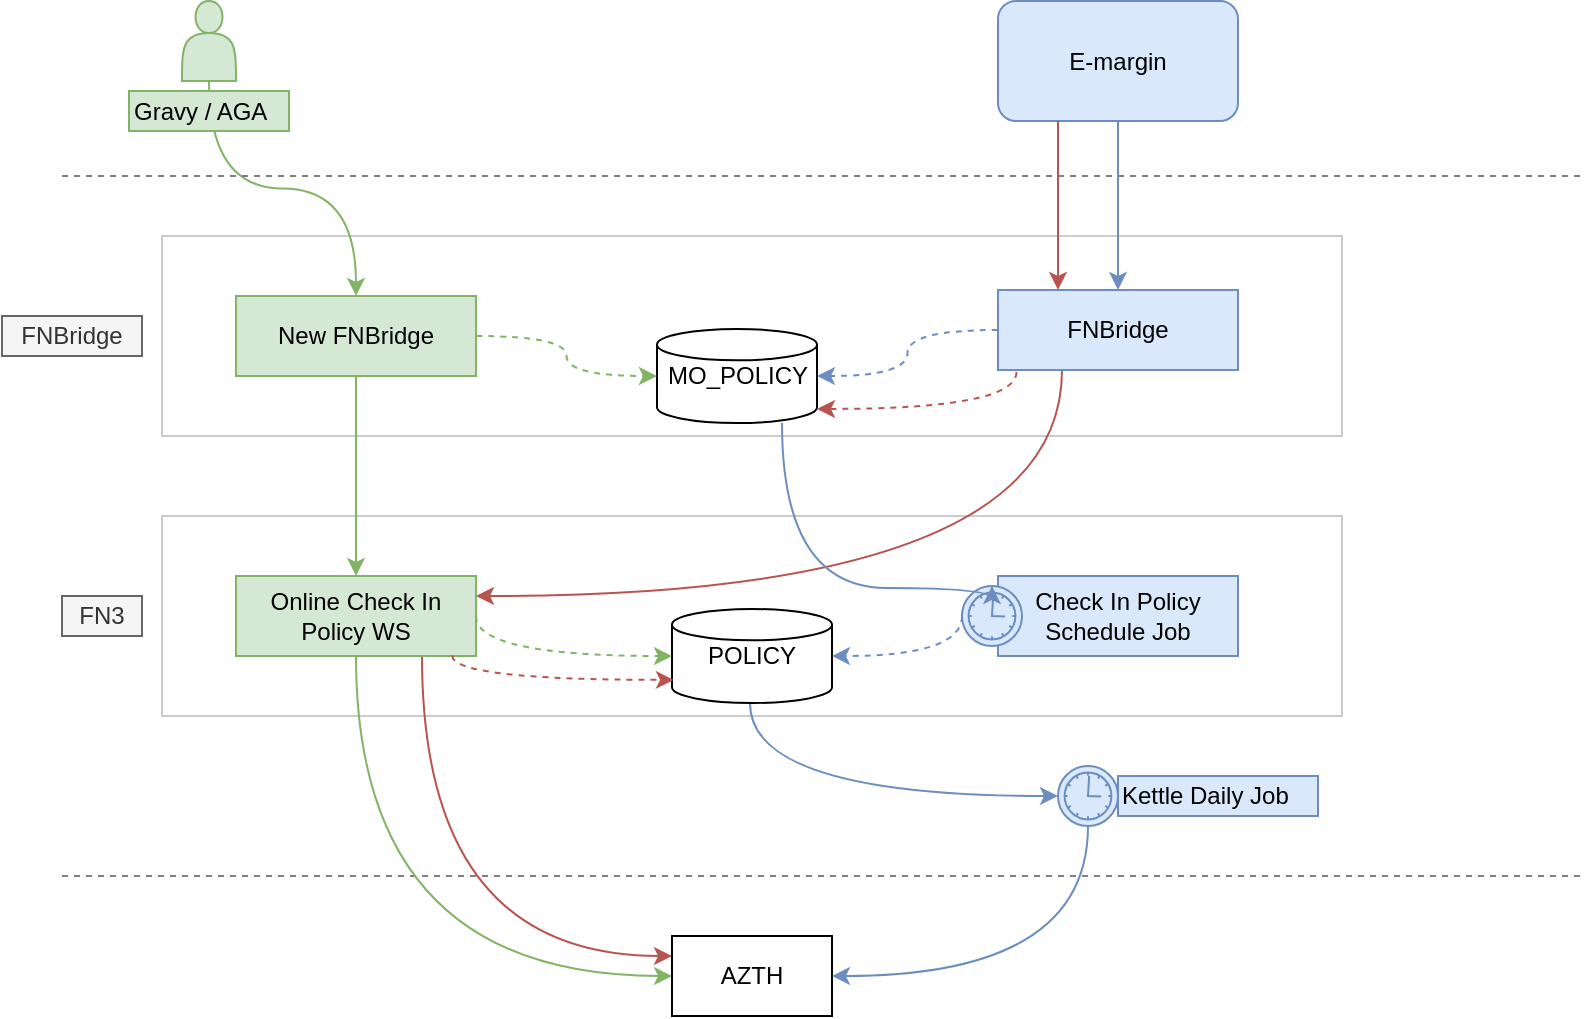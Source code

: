 <mxfile version="10.4.8" type="github"><diagram id="kxdKC94dlKpn0LHNbHIM" name="Page-1"><mxGraphModel dx="887" dy="521" grid="1" gridSize="10" guides="1" tooltips="1" connect="1" arrows="1" fold="1" page="1" pageScale="1" pageWidth="850" pageHeight="1100" math="0" shadow="0"><root><mxCell id="0"/><mxCell id="1" parent="0"/><mxCell id="3mwVmuwzy4nXPfia8OvA-8" value="" style="rounded=0;whiteSpace=wrap;html=1;strokeColor=#CCCCCC;" vertex="1" parent="1"><mxGeometry x="110" y="450" width="590" height="100" as="geometry"/></mxCell><mxCell id="3mwVmuwzy4nXPfia8OvA-11" value="" style="rounded=0;whiteSpace=wrap;html=1;strokeColor=#CCCCCC;" vertex="1" parent="1"><mxGeometry x="110" y="310" width="590" height="100" as="geometry"/></mxCell><mxCell id="3mwVmuwzy4nXPfia8OvA-34" style="edgeStyle=orthogonalEdgeStyle;curved=1;rounded=0;orthogonalLoop=1;jettySize=auto;html=1;fillColor=#d5e8d4;strokeColor=#82b366;" edge="1" parent="1" source="3mwVmuwzy4nXPfia8OvA-1" target="3mwVmuwzy4nXPfia8OvA-6"><mxGeometry relative="1" as="geometry"/></mxCell><mxCell id="3mwVmuwzy4nXPfia8OvA-1" value="" style="shape=actor;whiteSpace=wrap;html=1;fillColor=#d5e8d4;strokeColor=#82b366;" vertex="1" parent="1"><mxGeometry x="120" y="192.5" width="27" height="40" as="geometry"/></mxCell><mxCell id="3mwVmuwzy4nXPfia8OvA-2" value="Gravy / AGA" style="text;html=1;resizable=0;points=[];autosize=1;align=left;verticalAlign=top;spacingTop=-4;fillColor=#d5e8d4;strokeColor=#82b366;" vertex="1" parent="1"><mxGeometry x="93.5" y="237.5" width="80" height="20" as="geometry"/></mxCell><mxCell id="3mwVmuwzy4nXPfia8OvA-3" value="" style="endArrow=none;dashed=1;html=1;strokeColor=#808080;" edge="1" parent="1"><mxGeometry width="50" height="50" relative="1" as="geometry"><mxPoint x="60" y="280" as="sourcePoint"/><mxPoint x="820" y="280" as="targetPoint"/></mxGeometry></mxCell><mxCell id="3mwVmuwzy4nXPfia8OvA-4" value="" style="endArrow=none;dashed=1;html=1;strokeColor=#808080;" edge="1" parent="1"><mxGeometry width="50" height="50" relative="1" as="geometry"><mxPoint x="60" y="630" as="sourcePoint"/><mxPoint x="820" y="630" as="targetPoint"/></mxGeometry></mxCell><mxCell id="3mwVmuwzy4nXPfia8OvA-33" style="edgeStyle=orthogonalEdgeStyle;curved=1;rounded=0;orthogonalLoop=1;jettySize=auto;html=1;fillColor=#dae8fc;strokeColor=#6c8ebf;" edge="1" parent="1" source="3mwVmuwzy4nXPfia8OvA-5" target="3mwVmuwzy4nXPfia8OvA-7"><mxGeometry relative="1" as="geometry"/></mxCell><mxCell id="3mwVmuwzy4nXPfia8OvA-5" value="E-margin" style="rounded=1;whiteSpace=wrap;html=1;fillColor=#dae8fc;strokeColor=#6c8ebf;" vertex="1" parent="1"><mxGeometry x="528" y="192.5" width="120" height="60" as="geometry"/></mxCell><mxCell id="3mwVmuwzy4nXPfia8OvA-26" style="edgeStyle=orthogonalEdgeStyle;curved=1;rounded=0;orthogonalLoop=1;jettySize=auto;html=1;fillColor=#d5e8d4;strokeColor=#82b366;" edge="1" parent="1" source="3mwVmuwzy4nXPfia8OvA-6" target="3mwVmuwzy4nXPfia8OvA-12"><mxGeometry relative="1" as="geometry"/></mxCell><mxCell id="3mwVmuwzy4nXPfia8OvA-6" value="New FNBridge" style="rounded=0;whiteSpace=wrap;html=1;fillColor=#d5e8d4;strokeColor=#82b366;" vertex="1" parent="1"><mxGeometry x="147" y="340" width="120" height="40" as="geometry"/></mxCell><mxCell id="3mwVmuwzy4nXPfia8OvA-39" style="edgeStyle=orthogonalEdgeStyle;curved=1;rounded=0;orthogonalLoop=1;jettySize=auto;html=1;entryX=1;entryY=0.25;entryDx=0;entryDy=0;strokeColor=#b85450;fillColor=#f8cecc;" edge="1" parent="1" source="3mwVmuwzy4nXPfia8OvA-7" target="3mwVmuwzy4nXPfia8OvA-12"><mxGeometry relative="1" as="geometry"><Array as="points"><mxPoint x="560" y="490"/></Array></mxGeometry></mxCell><mxCell id="3mwVmuwzy4nXPfia8OvA-7" value="FNBridge" style="rounded=0;whiteSpace=wrap;html=1;fillColor=#dae8fc;strokeColor=#6c8ebf;" vertex="1" parent="1"><mxGeometry x="528" y="337" width="120" height="40" as="geometry"/></mxCell><mxCell id="3mwVmuwzy4nXPfia8OvA-29" style="edgeStyle=orthogonalEdgeStyle;curved=1;rounded=0;orthogonalLoop=1;jettySize=auto;html=1;entryX=0;entryY=0.5;entryDx=0;entryDy=0;fillColor=#d5e8d4;strokeColor=#82b366;" edge="1" parent="1" source="3mwVmuwzy4nXPfia8OvA-12" target="3mwVmuwzy4nXPfia8OvA-16"><mxGeometry relative="1" as="geometry"><Array as="points"><mxPoint x="207" y="680"/></Array></mxGeometry></mxCell><mxCell id="3mwVmuwzy4nXPfia8OvA-40" style="edgeStyle=orthogonalEdgeStyle;curved=1;rounded=0;orthogonalLoop=1;jettySize=auto;html=1;entryX=0;entryY=0.25;entryDx=0;entryDy=0;strokeColor=#b85450;fillColor=#f8cecc;" edge="1" parent="1" source="3mwVmuwzy4nXPfia8OvA-12" target="3mwVmuwzy4nXPfia8OvA-16"><mxGeometry relative="1" as="geometry"><Array as="points"><mxPoint x="240" y="670"/></Array></mxGeometry></mxCell><mxCell id="3mwVmuwzy4nXPfia8OvA-12" value="Online Check In Policy WS" style="rounded=0;whiteSpace=wrap;html=1;fillColor=#d5e8d4;strokeColor=#82b366;" vertex="1" parent="1"><mxGeometry x="147" y="480" width="120" height="40" as="geometry"/></mxCell><mxCell id="3mwVmuwzy4nXPfia8OvA-13" value="Check In Policy Schedule Job" style="rounded=0;whiteSpace=wrap;html=1;fillColor=#dae8fc;strokeColor=#6c8ebf;" vertex="1" parent="1"><mxGeometry x="528" y="480" width="120" height="40" as="geometry"/></mxCell><mxCell id="3mwVmuwzy4nXPfia8OvA-14" value="" style="shape=mxgraph.bpmn.shape;html=1;verticalLabelPosition=bottom;labelBackgroundColor=#ffffff;verticalAlign=top;align=center;perimeter=ellipsePerimeter;outlineConnect=0;outline=standard;symbol=timer;fillColor=#dae8fc;strokeColor=#6c8ebf;" vertex="1" parent="1"><mxGeometry x="510" y="485" width="30" height="30" as="geometry"/></mxCell><mxCell id="3mwVmuwzy4nXPfia8OvA-36" style="edgeStyle=orthogonalEdgeStyle;curved=1;rounded=0;orthogonalLoop=1;jettySize=auto;html=1;entryX=0.5;entryY=0;entryDx=0;entryDy=0;fillColor=#dae8fc;strokeColor=#6c8ebf;" edge="1" parent="1" source="3mwVmuwzy4nXPfia8OvA-15" target="3mwVmuwzy4nXPfia8OvA-14"><mxGeometry relative="1" as="geometry"><Array as="points"><mxPoint x="420" y="486"/></Array></mxGeometry></mxCell><mxCell id="3mwVmuwzy4nXPfia8OvA-15" value="MO_POLICY" style="strokeWidth=1;html=1;shape=mxgraph.flowchart.database;whiteSpace=wrap;" vertex="1" parent="1"><mxGeometry x="357.5" y="356.5" width="80" height="47" as="geometry"/></mxCell><mxCell id="3mwVmuwzy4nXPfia8OvA-16" value="AZTH" style="rounded=0;whiteSpace=wrap;html=1;strokeWidth=1;" vertex="1" parent="1"><mxGeometry x="365" y="660" width="80" height="40" as="geometry"/></mxCell><mxCell id="3mwVmuwzy4nXPfia8OvA-31" style="edgeStyle=orthogonalEdgeStyle;curved=1;rounded=0;orthogonalLoop=1;jettySize=auto;html=1;entryX=0;entryY=0.5;entryDx=0;entryDy=0;fillColor=#dae8fc;strokeColor=#6c8ebf;" edge="1" parent="1" source="3mwVmuwzy4nXPfia8OvA-17" target="3mwVmuwzy4nXPfia8OvA-20"><mxGeometry relative="1" as="geometry"><Array as="points"><mxPoint x="404" y="590"/></Array></mxGeometry></mxCell><mxCell id="3mwVmuwzy4nXPfia8OvA-17" value="POLICY" style="strokeWidth=1;html=1;shape=mxgraph.flowchart.database;whiteSpace=wrap;" vertex="1" parent="1"><mxGeometry x="365" y="496.5" width="80" height="47" as="geometry"/></mxCell><mxCell id="3mwVmuwzy4nXPfia8OvA-18" value="FNBridge" style="text;html=1;strokeColor=#666666;fillColor=#f5f5f5;align=center;verticalAlign=middle;whiteSpace=wrap;rounded=0;fontColor=#333333;" vertex="1" parent="1"><mxGeometry x="30" y="350" width="70" height="20" as="geometry"/></mxCell><mxCell id="3mwVmuwzy4nXPfia8OvA-19" value="FN3" style="text;html=1;strokeColor=#666666;fillColor=#f5f5f5;align=center;verticalAlign=middle;whiteSpace=wrap;rounded=0;fontColor=#333333;" vertex="1" parent="1"><mxGeometry x="60" y="490" width="40" height="20" as="geometry"/></mxCell><mxCell id="3mwVmuwzy4nXPfia8OvA-32" style="edgeStyle=orthogonalEdgeStyle;curved=1;rounded=0;orthogonalLoop=1;jettySize=auto;html=1;entryX=1;entryY=0.5;entryDx=0;entryDy=0;fillColor=#dae8fc;strokeColor=#6c8ebf;" edge="1" parent="1" source="3mwVmuwzy4nXPfia8OvA-20" target="3mwVmuwzy4nXPfia8OvA-16"><mxGeometry relative="1" as="geometry"><Array as="points"><mxPoint x="573" y="680"/></Array></mxGeometry></mxCell><mxCell id="3mwVmuwzy4nXPfia8OvA-20" value="" style="shape=mxgraph.bpmn.shape;html=1;verticalLabelPosition=bottom;labelBackgroundColor=#ffffff;verticalAlign=top;align=center;perimeter=ellipsePerimeter;outlineConnect=0;outline=standard;symbol=timer;fillColor=#dae8fc;strokeColor=#6c8ebf;" vertex="1" parent="1"><mxGeometry x="558" y="575" width="30" height="30" as="geometry"/></mxCell><mxCell id="3mwVmuwzy4nXPfia8OvA-21" value="Kettle Daily Job" style="text;html=1;resizable=0;points=[];autosize=1;align=left;verticalAlign=top;spacingTop=-4;fillColor=#dae8fc;strokeColor=#6c8ebf;" vertex="1" parent="1"><mxGeometry x="588" y="580" width="100" height="20" as="geometry"/></mxCell><mxCell id="3mwVmuwzy4nXPfia8OvA-24" value="" style="endArrow=classic;html=1;entryX=0;entryY=0.5;entryDx=0;entryDy=0;entryPerimeter=0;exitX=1;exitY=0.5;exitDx=0;exitDy=0;edgeStyle=orthogonalEdgeStyle;curved=1;fillColor=#d5e8d4;strokeColor=#82b366;dashed=1;" edge="1" parent="1" source="3mwVmuwzy4nXPfia8OvA-6" target="3mwVmuwzy4nXPfia8OvA-15"><mxGeometry width="50" height="50" relative="1" as="geometry"><mxPoint x="240" y="380" as="sourcePoint"/><mxPoint x="290" y="330" as="targetPoint"/></mxGeometry></mxCell><mxCell id="3mwVmuwzy4nXPfia8OvA-25" value="" style="endArrow=classic;html=1;entryX=1;entryY=0.5;entryDx=0;entryDy=0;entryPerimeter=0;exitX=0;exitY=0.5;exitDx=0;exitDy=0;edgeStyle=orthogonalEdgeStyle;curved=1;fillColor=#dae8fc;strokeColor=#6c8ebf;dashed=1;" edge="1" parent="1" source="3mwVmuwzy4nXPfia8OvA-7" target="3mwVmuwzy4nXPfia8OvA-15"><mxGeometry width="50" height="50" relative="1" as="geometry"><mxPoint x="520" y="300" as="sourcePoint"/><mxPoint x="500" y="340" as="targetPoint"/></mxGeometry></mxCell><mxCell id="3mwVmuwzy4nXPfia8OvA-27" value="" style="endArrow=classic;html=1;entryX=0;entryY=0.5;entryDx=0;entryDy=0;entryPerimeter=0;exitX=1;exitY=0.5;exitDx=0;exitDy=0;edgeStyle=orthogonalEdgeStyle;curved=1;fillColor=#d5e8d4;strokeColor=#82b366;dashed=1;" edge="1" parent="1" source="3mwVmuwzy4nXPfia8OvA-12" target="3mwVmuwzy4nXPfia8OvA-17"><mxGeometry width="50" height="50" relative="1" as="geometry"><mxPoint x="280" y="570" as="sourcePoint"/><mxPoint x="330" y="520" as="targetPoint"/><Array as="points"><mxPoint x="267" y="520"/></Array></mxGeometry></mxCell><mxCell id="3mwVmuwzy4nXPfia8OvA-28" value="" style="endArrow=classic;html=1;entryX=1;entryY=0.5;entryDx=0;entryDy=0;entryPerimeter=0;exitX=0;exitY=0.5;exitDx=0;exitDy=0;edgeStyle=orthogonalEdgeStyle;curved=1;fillColor=#dae8fc;strokeColor=#6c8ebf;dashed=1;" edge="1" parent="1" source="3mwVmuwzy4nXPfia8OvA-14" target="3mwVmuwzy4nXPfia8OvA-17"><mxGeometry width="50" height="50" relative="1" as="geometry"><mxPoint x="460" y="560" as="sourcePoint"/><mxPoint x="510" y="510" as="targetPoint"/><Array as="points"><mxPoint x="510" y="520"/></Array></mxGeometry></mxCell><mxCell id="3mwVmuwzy4nXPfia8OvA-37" value="" style="endArrow=classic;html=1;strokeColor=#b85450;exitX=0.25;exitY=1;exitDx=0;exitDy=0;entryX=0.25;entryY=0;entryDx=0;entryDy=0;fillColor=#f8cecc;" edge="1" parent="1" source="3mwVmuwzy4nXPfia8OvA-5" target="3mwVmuwzy4nXPfia8OvA-7"><mxGeometry width="50" height="50" relative="1" as="geometry"><mxPoint x="420" y="240" as="sourcePoint"/><mxPoint x="470" y="190" as="targetPoint"/></mxGeometry></mxCell><mxCell id="3mwVmuwzy4nXPfia8OvA-38" value="" style="endArrow=classic;html=1;dashed=1;strokeColor=#b85450;entryX=1;entryY=0.85;entryDx=0;entryDy=0;entryPerimeter=0;exitX=0.077;exitY=1.024;exitDx=0;exitDy=0;exitPerimeter=0;fillColor=#f8cecc;edgeStyle=orthogonalEdgeStyle;curved=1;" edge="1" parent="1" source="3mwVmuwzy4nXPfia8OvA-7" target="3mwVmuwzy4nXPfia8OvA-15"><mxGeometry width="50" height="50" relative="1" as="geometry"><mxPoint x="390" y="240" as="sourcePoint"/><mxPoint x="440" y="190" as="targetPoint"/></mxGeometry></mxCell><mxCell id="3mwVmuwzy4nXPfia8OvA-41" value="" style="endArrow=classic;html=1;strokeColor=#b85450;entryX=0.012;entryY=0.754;entryDx=0;entryDy=0;entryPerimeter=0;exitX=0.901;exitY=0.994;exitDx=0;exitDy=0;exitPerimeter=0;edgeStyle=orthogonalEdgeStyle;curved=1;fillColor=#f8cecc;dashed=1;" edge="1" parent="1" source="3mwVmuwzy4nXPfia8OvA-12" target="3mwVmuwzy4nXPfia8OvA-17"><mxGeometry width="50" height="50" relative="1" as="geometry"><mxPoint x="300" y="580" as="sourcePoint"/><mxPoint x="350" y="530" as="targetPoint"/><Array as="points"><mxPoint x="255" y="532"/></Array></mxGeometry></mxCell></root></mxGraphModel></diagram></mxfile>